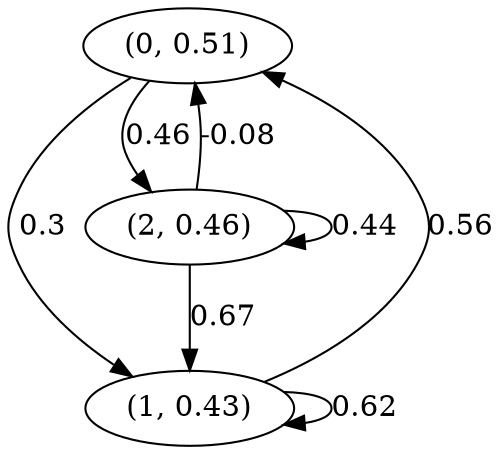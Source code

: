 digraph {
    0 [ label = "(0, 0.51)" ]
    1 [ label = "(1, 0.43)" ]
    2 [ label = "(2, 0.46)" ]
    1 -> 1 [ label = "0.62" ]
    2 -> 2 [ label = "0.44" ]
    1 -> 0 [ label = "0.56" ]
    2 -> 0 [ label = "-0.08" ]
    0 -> 1 [ label = "0.3" ]
    2 -> 1 [ label = "0.67" ]
    0 -> 2 [ label = "0.46" ]
}

